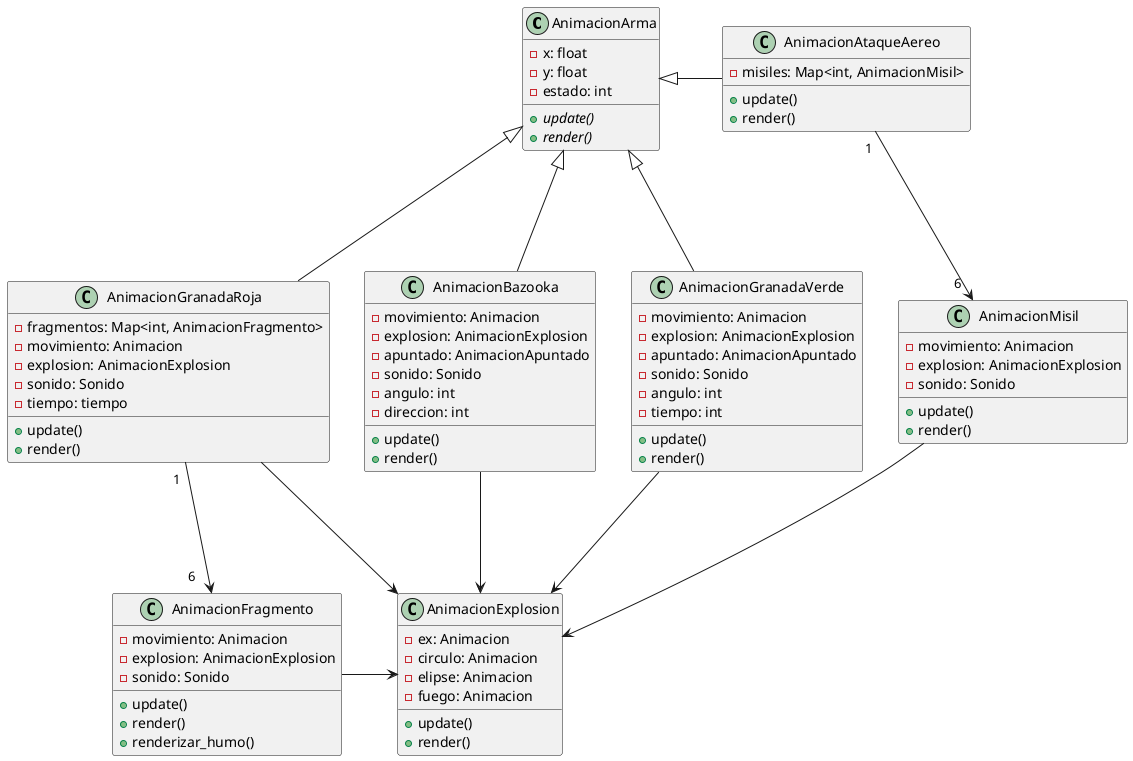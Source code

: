 @startuml
class AnimacionArma {
   -x: float
   -y: float
   -estado: int
   +{abstract}update()
   +{abstract}render()

}

class AnimacionGranadaVerde {
   -movimiento: Animacion
   -explosion: AnimacionExplosion
   -apuntado: AnimacionApuntado
   -sonido: Sonido
   -angulo: int
   -tiempo: int
   +update()
   +render()
}

class AnimacionGranadaRoja {
   -fragmentos: Map<int, AnimacionFragmento>
   -movimiento: Animacion
   -explosion: AnimacionExplosion
   -sonido: Sonido
   -tiempo: tiempo
   +update()
   +render()
}

class AnimacionFragmento {
   -movimiento: Animacion
   -explosion: AnimacionExplosion
   -sonido: Sonido
   +update()
   +render()
   +renderizar_humo()
}

class AnimacionAtaqueAereo {
   -misiles: Map<int, AnimacionMisil>
   +update()
   +render()
}


class AnimacionMisil {
    -movimiento: Animacion
    -explosion: AnimacionExplosion
    -sonido: Sonido
    +update()
    +render()
}

class AnimacionBazooka {
   -movimiento: Animacion
   -explosion: AnimacionExplosion
   -apuntado: AnimacionApuntado
   -sonido: Sonido
   -angulo: int
   -direccion: int
   +update()
   +render()
}

class AnimacionExplosion {
   -ex: Animacion
   -circulo: Animacion
   -elipse: Animacion
   -fuego: Animacion
   +update()
   +render()
}

AnimacionBazooka --up-|> AnimacionArma 
AnimacionGranadaVerde --up-|> AnimacionArma 
AnimacionGranadaRoja --up-|> AnimacionArma 
AnimacionAtaqueAereo --left-|> AnimacionArma 

AnimacionAtaqueAereo "  1  " --down-> "  6  " AnimacionMisil

AnimacionGranadaRoja"  1  " --down-> "    6    " AnimacionFragmento

AnimacionGranadaVerde --down-> AnimacionExplosion
AnimacionGranadaRoja --down-> AnimacionExplosion
AnimacionFragmento--right-> AnimacionExplosion
AnimacionMisil --down-> AnimacionExplosion
AnimacionBazooka --down-> AnimacionExplosion
@enduml